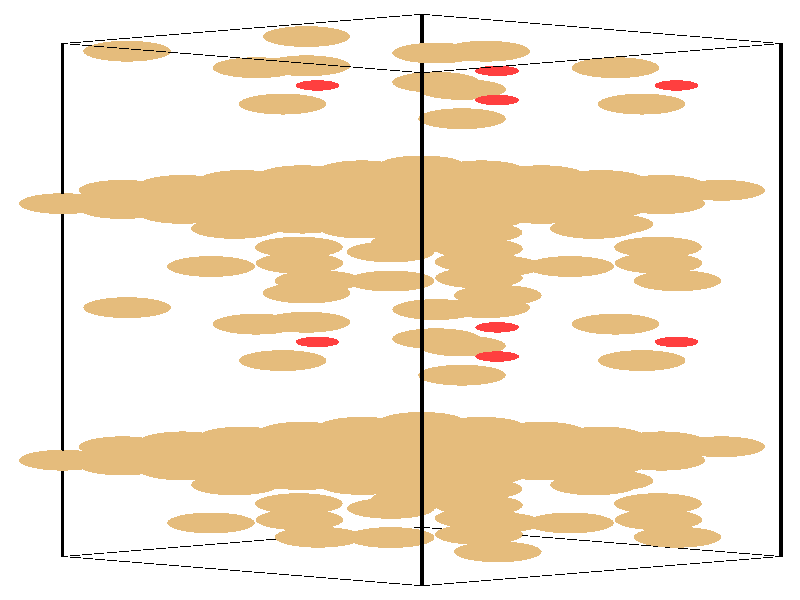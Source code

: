 #include "colors.inc"
#include "finish.inc"

global_settings {assumed_gamma 1 max_trace_level 6}
background {color White}
camera {orthographic
  right -24.13*x up 76.08*y
  direction 1.00*z
  location <0,0,50.00> look_at <0,0,0>}
light_source {<  2.00,   3.00,  40.00> color White
  area_light <0.70, 0, 0>, <0, 0.70, 0>, 3, 3
  adaptive 1 jitter}

#declare simple = finish {phong 0.7}
#declare pale = finish {ambient .5 diffuse .85 roughness .001 specular 0.200 }
#declare intermediate = finish {ambient 0.3 diffuse 0.6 specular 0.10 roughness 0.04 }
#declare vmd = finish {ambient .0 diffuse .65 phong 0.1 phong_size 40. specular 0.500 }
#declare jmol = finish {ambient .2 diffuse .6 specular 1 roughness .001 metallic}
#declare ase2 = finish {ambient 0.05 brilliance 3 diffuse 0.6 metallic specular 0.70 roughness 0.04 reflection 0.15}
#declare ase3 = finish {ambient .15 brilliance 2 diffuse .6 metallic specular 1. roughness .001 reflection .0}
#declare glass = finish {ambient .05 diffuse .3 specular 1. roughness .001}
#declare glass2 = finish {ambient .0 diffuse .3 specular 1. reflection .25 roughness .001}
#declare Rcell = 0.050;
#declare Rbond = 0.100;

#macro atom(LOC, R, COL, TRANS, FIN)
  sphere{LOC, R texture{pigment{color COL transmit TRANS} finish{FIN}}}
#end
#macro constrain(LOC, R, COL, TRANS FIN)
union{torus{R, Rcell rotate 45*z texture{pigment{color COL transmit TRANS} finish{FIN}}}
      torus{R, Rcell rotate -45*z texture{pigment{color COL transmit TRANS} finish{FIN}}}
      translate LOC}
#end

cylinder {<-10.17, -32.52, -33.83>, <  0.66, -36.23, -23.65>, Rcell pigment {Black}}
cylinder {<  0.66, -28.82, -44.00>, < 11.49, -32.52, -33.83>, Rcell pigment {Black}}
cylinder {<  0.66,  36.23, -20.33>, < 11.49,  32.52, -10.15>, Rcell pigment {Black}}
cylinder {<-10.17,  32.52, -10.15>, <  0.66,  28.82,   0.03>, Rcell pigment {Black}}
cylinder {<-10.17, -32.52, -33.83>, <  0.66, -28.82, -44.00>, Rcell pigment {Black}}
cylinder {<  0.66, -36.23, -23.65>, < 11.49, -32.52, -33.83>, Rcell pigment {Black}}
cylinder {<  0.66,  28.82,   0.03>, < 11.49,  32.52, -10.15>, Rcell pigment {Black}}
cylinder {<-10.17,  32.52, -10.15>, <  0.66,  36.23, -20.33>, Rcell pigment {Black}}
cylinder {<-10.17, -32.52, -33.83>, <-10.17,  32.52, -10.15>, Rcell pigment {Black}}
cylinder {<  0.66, -36.23, -23.65>, <  0.66,  28.82,   0.03>, Rcell pigment {Black}}
cylinder {< 11.49, -32.52, -33.83>, < 11.49,  32.52, -10.15>, Rcell pigment {Black}}
cylinder {<  0.66, -28.82, -44.00>, <  0.66,  36.23, -20.33>, Rcell pigment {Black}}
atom(<-10.17, -20.31, -29.38>, 1.32, rgb <0.78, 0.50, 0.20>, 0.0, ase3) // #0 
atom(< -8.37, -20.92, -27.68>, 1.32, rgb <0.78, 0.50, 0.20>, 0.0, ase3) // #1 
atom(< -6.56, -21.54, -25.99>, 1.32, rgb <0.78, 0.50, 0.20>, 0.0, ase3) // #2 
atom(< -8.37, -19.69, -31.08>, 1.32, rgb <0.78, 0.50, 0.20>, 0.0, ase3) // #3 
atom(< -6.56, -20.31, -29.38>, 1.32, rgb <0.78, 0.50, 0.20>, 0.0, ase3) // #4 
atom(< -4.76, -20.92, -27.68>, 1.32, rgb <0.78, 0.50, 0.20>, 0.0, ase3) // #5 
atom(< -6.56, -19.07, -32.77>, 1.32, rgb <0.78, 0.50, 0.20>, 0.0, ase3) // #6 
atom(< -4.76, -19.69, -31.08>, 1.32, rgb <0.78, 0.50, 0.20>, 0.0, ase3) // #7 
atom(< -2.95, -20.31, -29.38>, 1.32, rgb <0.78, 0.50, 0.20>, 0.0, ase3) // #8 
atom(< -8.37, -18.61, -28.76>, 1.32, rgb <0.78, 0.50, 0.20>, 0.0, ase3) // #9 
atom(< -6.56, -19.23, -27.07>, 1.32, rgb <0.78, 0.50, 0.20>, 0.0, ase3) // #10 
atom(< -4.76, -19.85, -25.37>, 1.32, rgb <0.78, 0.50, 0.20>, 0.0, ase3) // #11 
atom(< -6.56, -17.99, -30.46>, 1.32, rgb <0.78, 0.50, 0.20>, 0.0, ase3) // #12 
atom(< -4.76, -18.61, -28.76>, 1.32, rgb <0.78, 0.50, 0.20>, 0.0, ase3) // #13 
atom(< -2.95, -19.23, -27.07>, 1.32, rgb <0.78, 0.50, 0.20>, 0.0, ase3) // #14 
atom(< -4.76, -17.38, -32.15>, 1.32, rgb <0.78, 0.50, 0.20>, 0.0, ase3) // #15 
atom(< -2.95, -17.99, -30.46>, 1.32, rgb <0.78, 0.50, 0.20>, 0.0, ase3) // #16 
atom(< -1.14, -18.61, -28.76>, 1.32, rgb <0.78, 0.50, 0.20>, 0.0, ase3) // #17 
atom(< -4.33,  -3.06, -20.09>, 1.32, rgb <0.78, 0.50, 0.20>, 0.0, ase3) // #18 
atom(<  2.95,   0.59, -18.14>, 1.32, rgb <0.78, 0.50, 0.20>, 0.0, ase3) // #19 
atom(<  2.60,  -0.97, -22.55>, 1.32, rgb <0.78, 0.50, 0.20>, 0.0, ase3) // #20 
atom(<  0.91,  11.46, -26.39>, 1.32, rgb <0.78, 0.50, 0.20>, 0.0, ase3) // #21 
atom(< -4.98,   9.08, -14.87>, 1.32, rgb <0.78, 0.50, 0.20>, 0.0, ase3) // #22 
atom(< -3.03,   4.66, -17.09>, 1.32, rgb <0.78, 0.50, 0.20>, 0.0, ase3) // #23 
atom(< -0.28,   2.40, -17.43>, 1.32, rgb <0.78, 0.50, 0.20>, 0.0, ase3) // #24 
atom(<  7.78,   6.70, -20.70>, 1.32, rgb <0.78, 0.50, 0.20>, 0.0, ase3) // #25 
atom(< -3.54,  -7.68, -20.74>, 1.32, rgb <0.78, 0.50, 0.20>, 0.0, ase3) // #26 
atom(<  2.93,  -7.17, -18.17>, 0.66, rgb <1.00, 0.05, 0.05>, 0.0, ase3) // #27 
atom(< -4.93, -19.83, -27.90>, 0.76, rgb <0.56, 0.56, 0.56>, 0.0, ase3) // #28 
atom(<-10.17,  12.22, -17.54>, 1.32, rgb <0.78, 0.50, 0.20>, 0.0, ase3) // #29 
atom(< -8.37,  11.60, -15.85>, 1.32, rgb <0.78, 0.50, 0.20>, 0.0, ase3) // #30 
atom(< -6.56,  10.98, -14.15>, 1.32, rgb <0.78, 0.50, 0.20>, 0.0, ase3) // #31 
atom(< -8.37,  12.83, -19.24>, 1.32, rgb <0.78, 0.50, 0.20>, 0.0, ase3) // #32 
atom(< -6.56,  12.22, -17.54>, 1.32, rgb <0.78, 0.50, 0.20>, 0.0, ase3) // #33 
atom(< -4.76,  11.60, -15.85>, 1.32, rgb <0.78, 0.50, 0.20>, 0.0, ase3) // #34 
atom(< -6.56,  13.45, -20.93>, 1.32, rgb <0.78, 0.50, 0.20>, 0.0, ase3) // #35 
atom(< -4.76,  12.83, -19.24>, 1.32, rgb <0.78, 0.50, 0.20>, 0.0, ase3) // #36 
atom(< -2.95,  12.22, -17.54>, 1.32, rgb <0.78, 0.50, 0.20>, 0.0, ase3) // #37 
atom(< -8.37,  13.91, -16.92>, 1.32, rgb <0.78, 0.50, 0.20>, 0.0, ase3) // #38 
atom(< -6.56,  13.29, -15.23>, 1.32, rgb <0.78, 0.50, 0.20>, 0.0, ase3) // #39 
atom(< -4.76,  12.68, -13.53>, 1.32, rgb <0.78, 0.50, 0.20>, 0.0, ase3) // #40 
atom(< -6.56,  14.53, -18.62>, 1.32, rgb <0.78, 0.50, 0.20>, 0.0, ase3) // #41 
atom(< -4.76,  13.91, -16.92>, 1.32, rgb <0.78, 0.50, 0.20>, 0.0, ase3) // #42 
atom(< -2.95,  13.29, -15.23>, 1.32, rgb <0.78, 0.50, 0.20>, 0.0, ase3) // #43 
atom(< -4.76,  15.15, -20.32>, 1.32, rgb <0.78, 0.50, 0.20>, 0.0, ase3) // #44 
atom(< -2.95,  14.53, -18.62>, 1.32, rgb <0.78, 0.50, 0.20>, 0.0, ase3) // #45 
atom(< -1.14,  13.91, -16.92>, 1.32, rgb <0.78, 0.50, 0.20>, 0.0, ase3) // #46 
atom(< -4.33,  29.46,  -8.25>, 1.32, rgb <0.78, 0.50, 0.20>, 0.0, ase3) // #47 
atom(<  2.95, -31.93, -29.98>, 1.32, rgb <0.78, 0.50, 0.20>, 0.0, ase3) // #48 
atom(<  2.60,  31.55, -10.71>, 1.32, rgb <0.78, 0.50, 0.20>, 0.0, ase3) // #49 
atom(<  0.91, -21.06, -38.23>, 1.32, rgb <0.78, 0.50, 0.20>, 0.0, ase3) // #50 
atom(< -4.98, -23.44, -26.71>, 1.32, rgb <0.78, 0.50, 0.20>, 0.0, ase3) // #51 
atom(< -3.03, -27.87, -28.93>, 1.32, rgb <0.78, 0.50, 0.20>, 0.0, ase3) // #52 
atom(< -0.28, -30.12, -29.27>, 1.32, rgb <0.78, 0.50, 0.20>, 0.0, ase3) // #53 
atom(<  7.78, -25.82, -32.54>, 1.32, rgb <0.78, 0.50, 0.20>, 0.0, ase3) // #54 
atom(< -3.54,  24.84,  -8.90>, 1.32, rgb <0.78, 0.50, 0.20>, 0.0, ase3) // #55 
atom(<  2.93,  25.35,  -6.33>, 0.66, rgb <1.00, 0.05, 0.05>, 0.0, ase3) // #56 
atom(< -4.93,  12.69, -16.07>, 0.76, rgb <0.56, 0.56, 0.56>, 0.0, ase3) // #57 
atom(< -4.76, -18.45, -34.47>, 1.32, rgb <0.78, 0.50, 0.20>, 0.0, ase3) // #58 
atom(< -2.95, -19.07, -32.77>, 1.32, rgb <0.78, 0.50, 0.20>, 0.0, ase3) // #59 
atom(< -1.15, -19.69, -31.08>, 1.32, rgb <0.78, 0.50, 0.20>, 0.0, ase3) // #60 
atom(< -2.95, -17.84, -36.16>, 1.32, rgb <0.78, 0.50, 0.20>, 0.0, ase3) // #61 
atom(< -1.15, -18.45, -34.47>, 1.32, rgb <0.78, 0.50, 0.20>, 0.0, ase3) // #62 
atom(<  0.66, -19.07, -32.77>, 1.32, rgb <0.78, 0.50, 0.20>, 0.0, ase3) // #63 
atom(< -1.15, -17.22, -37.86>, 1.32, rgb <0.78, 0.50, 0.20>, 0.0, ase3) // #64 
atom(<  0.66, -17.84, -36.16>, 1.32, rgb <0.78, 0.50, 0.20>, 0.0, ase3) // #65 
atom(<  2.46, -18.45, -34.47>, 1.32, rgb <0.78, 0.50, 0.20>, 0.0, ase3) // #66 
atom(< -2.95, -16.76, -33.85>, 1.32, rgb <0.78, 0.50, 0.20>, 0.0, ase3) // #67 
atom(< -1.15, -17.38, -32.15>, 1.32, rgb <0.78, 0.50, 0.20>, 0.0, ase3) // #68 
atom(<  0.66, -17.99, -30.46>, 1.32, rgb <0.78, 0.50, 0.20>, 0.0, ase3) // #69 
atom(< -1.15, -16.14, -35.55>, 1.32, rgb <0.78, 0.50, 0.20>, 0.0, ase3) // #70 
atom(<  0.66, -16.76, -33.85>, 1.32, rgb <0.78, 0.50, 0.20>, 0.0, ase3) // #71 
atom(<  2.46, -17.38, -32.15>, 1.32, rgb <0.78, 0.50, 0.20>, 0.0, ase3) // #72 
atom(<  0.66, -15.52, -37.24>, 1.32, rgb <0.78, 0.50, 0.20>, 0.0, ase3) // #73 
atom(<  2.46, -16.14, -35.55>, 1.32, rgb <0.78, 0.50, 0.20>, 0.0, ase3) // #74 
atom(<  4.27, -16.76, -33.85>, 1.32, rgb <0.78, 0.50, 0.20>, 0.0, ase3) // #75 
atom(<  1.09,  -1.21, -25.18>, 1.32, rgb <0.78, 0.50, 0.20>, 0.0, ase3) // #76 
atom(<  8.37,   2.44, -23.23>, 1.32, rgb <0.78, 0.50, 0.20>, 0.0, ase3) // #77 
atom(< -2.82,  -2.82, -17.46>, 1.32, rgb <0.78, 0.50, 0.20>, 0.0, ase3) // #78 
atom(< -4.51,   9.61, -21.30>, 1.32, rgb <0.78, 0.50, 0.20>, 0.0, ase3) // #79 
atom(<  0.44,  10.93, -19.96>, 1.32, rgb <0.78, 0.50, 0.20>, 0.0, ase3) // #80 
atom(<  2.38,   6.51, -22.18>, 1.32, rgb <0.78, 0.50, 0.20>, 0.0, ase3) // #81 
atom(<  5.13,   4.25, -22.52>, 1.32, rgb <0.78, 0.50, 0.20>, 0.0, ase3) // #82 
atom(<  2.37,   4.85, -15.61>, 1.32, rgb <0.78, 0.50, 0.20>, 0.0, ase3) // #83 
atom(<  1.87,  -5.83, -25.82>, 1.32, rgb <0.78, 0.50, 0.20>, 0.0, ase3) // #84 
atom(<  8.34,  -5.32, -23.26>, 0.66, rgb <1.00, 0.05, 0.05>, 0.0, ase3) // #85 
atom(<  0.48, -17.98, -32.99>, 0.76, rgb <0.56, 0.56, 0.56>, 0.0, ase3) // #86 
atom(< -4.76,  14.07, -22.63>, 1.32, rgb <0.78, 0.50, 0.20>, 0.0, ase3) // #87 
atom(< -2.95,  13.45, -20.93>, 1.32, rgb <0.78, 0.50, 0.20>, 0.0, ase3) // #88 
atom(< -1.15,  12.83, -19.24>, 1.32, rgb <0.78, 0.50, 0.20>, 0.0, ase3) // #89 
atom(< -2.95,  14.69, -24.33>, 1.32, rgb <0.78, 0.50, 0.20>, 0.0, ase3) // #90 
atom(< -1.15,  14.07, -22.63>, 1.32, rgb <0.78, 0.50, 0.20>, 0.0, ase3) // #91 
atom(<  0.66,  13.45, -20.93>, 1.32, rgb <0.78, 0.50, 0.20>, 0.0, ase3) // #92 
atom(< -1.15,  15.30, -26.02>, 1.32, rgb <0.78, 0.50, 0.20>, 0.0, ase3) // #93 
atom(<  0.66,  14.69, -24.33>, 1.32, rgb <0.78, 0.50, 0.20>, 0.0, ase3) // #94 
atom(<  2.46,  14.07, -22.63>, 1.32, rgb <0.78, 0.50, 0.20>, 0.0, ase3) // #95 
atom(< -2.95,  15.76, -22.01>, 1.32, rgb <0.78, 0.50, 0.20>, 0.0, ase3) // #96 
atom(< -1.15,  15.15, -20.32>, 1.32, rgb <0.78, 0.50, 0.20>, 0.0, ase3) // #97 
atom(<  0.66,  14.53, -18.62>, 1.32, rgb <0.78, 0.50, 0.20>, 0.0, ase3) // #98 
atom(< -1.15,  16.38, -23.71>, 1.32, rgb <0.78, 0.50, 0.20>, 0.0, ase3) // #99 
atom(<  0.66,  15.76, -22.01>, 1.32, rgb <0.78, 0.50, 0.20>, 0.0, ase3) // #100 
atom(<  2.46,  15.15, -20.32>, 1.32, rgb <0.78, 0.50, 0.20>, 0.0, ase3) // #101 
atom(<  0.66,  17.00, -25.41>, 1.32, rgb <0.78, 0.50, 0.20>, 0.0, ase3) // #102 
atom(<  2.46,  16.38, -23.71>, 1.32, rgb <0.78, 0.50, 0.20>, 0.0, ase3) // #103 
atom(<  4.27,  15.76, -22.01>, 1.32, rgb <0.78, 0.50, 0.20>, 0.0, ase3) // #104 
atom(<  1.09,  31.31, -13.34>, 1.32, rgb <0.78, 0.50, 0.20>, 0.0, ase3) // #105 
atom(<  8.37, -30.08, -35.07>, 1.32, rgb <0.78, 0.50, 0.20>, 0.0, ase3) // #106 
atom(< -2.82,  29.70,  -5.62>, 1.32, rgb <0.78, 0.50, 0.20>, 0.0, ase3) // #107 
atom(< -4.51, -22.91, -33.14>, 1.32, rgb <0.78, 0.50, 0.20>, 0.0, ase3) // #108 
atom(<  0.44, -21.59, -31.80>, 1.32, rgb <0.78, 0.50, 0.20>, 0.0, ase3) // #109 
atom(<  2.38, -26.02, -34.02>, 1.32, rgb <0.78, 0.50, 0.20>, 0.0, ase3) // #110 
atom(<  5.13, -28.27, -34.36>, 1.32, rgb <0.78, 0.50, 0.20>, 0.0, ase3) // #111 
atom(<  2.37, -27.67, -27.45>, 1.32, rgb <0.78, 0.50, 0.20>, 0.0, ase3) // #112 
atom(<  1.87,  26.70, -13.99>, 1.32, rgb <0.78, 0.50, 0.20>, 0.0, ase3) // #113 
atom(<  8.34,  27.20, -11.42>, 0.66, rgb <1.00, 0.05, 0.05>, 0.0, ase3) // #114 
atom(<  0.48,  14.55, -21.15>, 0.76, rgb <0.56, 0.56, 0.56>, 0.0, ase3) // #115 
atom(< -4.76, -22.16, -24.29>, 1.32, rgb <0.78, 0.50, 0.20>, 0.0, ase3) // #116 
atom(< -2.95, -22.78, -22.59>, 1.32, rgb <0.78, 0.50, 0.20>, 0.0, ase3) // #117 
atom(< -1.14, -23.39, -20.90>, 1.32, rgb <0.78, 0.50, 0.20>, 0.0, ase3) // #118 
atom(< -2.95, -21.54, -25.99>, 1.32, rgb <0.78, 0.50, 0.20>, 0.0, ase3) // #119 
atom(< -1.15, -22.16, -24.29>, 1.32, rgb <0.78, 0.50, 0.20>, 0.0, ase3) // #120 
atom(<  0.66, -22.78, -22.59>, 1.32, rgb <0.78, 0.50, 0.20>, 0.0, ase3) // #121 
atom(< -1.15, -20.92, -27.68>, 1.32, rgb <0.78, 0.50, 0.20>, 0.0, ase3) // #122 
atom(<  0.66, -21.54, -25.99>, 1.32, rgb <0.78, 0.50, 0.20>, 0.0, ase3) // #123 
atom(<  2.46, -22.16, -24.29>, 1.32, rgb <0.78, 0.50, 0.20>, 0.0, ase3) // #124 
atom(< -2.95, -20.46, -23.67>, 1.32, rgb <0.78, 0.50, 0.20>, 0.0, ase3) // #125 
atom(< -1.15, -21.08, -21.98>, 1.32, rgb <0.78, 0.50, 0.20>, 0.0, ase3) // #126 
atom(<  0.66, -21.70, -20.28>, 1.32, rgb <0.78, 0.50, 0.20>, 0.0, ase3) // #127 
atom(< -1.15, -19.85, -25.37>, 1.32, rgb <0.78, 0.50, 0.20>, 0.0, ase3) // #128 
atom(<  0.66, -20.46, -23.67>, 1.32, rgb <0.78, 0.50, 0.20>, 0.0, ase3) // #129 
atom(<  2.46, -21.08, -21.98>, 1.32, rgb <0.78, 0.50, 0.20>, 0.0, ase3) // #130 
atom(<  0.66, -19.23, -27.07>, 1.32, rgb <0.78, 0.50, 0.20>, 0.0, ase3) // #131 
atom(<  2.46, -19.85, -25.37>, 1.32, rgb <0.78, 0.50, 0.20>, 0.0, ase3) // #132 
atom(<  4.27, -20.46, -23.67>, 1.32, rgb <0.78, 0.50, 0.20>, 0.0, ase3) // #133 
atom(<  1.09,  -4.91, -15.00>, 1.32, rgb <0.78, 0.50, 0.20>, 0.0, ase3) // #134 
atom(< -2.46,   2.44, -23.23>, 1.32, rgb <0.78, 0.50, 0.20>, 0.0, ase3) // #135 
atom(< -2.82,   0.88, -27.64>, 1.32, rgb <0.78, 0.50, 0.20>, 0.0, ase3) // #136 
atom(<  6.32,   9.61, -21.30>, 1.32, rgb <0.78, 0.50, 0.20>, 0.0, ase3) // #137 
atom(<  0.44,   7.23,  -9.78>, 1.32, rgb <0.78, 0.50, 0.20>, 0.0, ase3) // #138 
atom(<  2.38,   2.80, -12.01>, 1.32, rgb <0.78, 0.50, 0.20>, 0.0, ase3) // #139 
atom(< -5.70,   4.25, -22.52>, 1.32, rgb <0.78, 0.50, 0.20>, 0.0, ase3) // #140 
atom(<  2.37,   8.56, -25.79>, 1.32, rgb <0.78, 0.50, 0.20>, 0.0, ase3) // #141 
atom(<  1.87,  -9.53, -15.65>, 1.32, rgb <0.78, 0.50, 0.20>, 0.0, ase3) // #142 
atom(< -2.49,  -5.32, -23.26>, 0.66, rgb <1.00, 0.05, 0.05>, 0.0, ase3) // #143 
atom(<  0.48, -21.68, -22.81>, 0.76, rgb <0.56, 0.56, 0.56>, 0.0, ase3) // #144 
atom(< -4.76,  10.36, -12.45>, 1.32, rgb <0.78, 0.50, 0.20>, 0.0, ase3) // #145 
atom(< -2.95,   9.75, -10.76>, 1.32, rgb <0.78, 0.50, 0.20>, 0.0, ase3) // #146 
atom(< -1.14,   9.13,  -9.06>, 1.32, rgb <0.78, 0.50, 0.20>, 0.0, ase3) // #147 
atom(< -2.95,  10.98, -14.15>, 1.32, rgb <0.78, 0.50, 0.20>, 0.0, ase3) // #148 
atom(< -1.15,  10.36, -12.45>, 1.32, rgb <0.78, 0.50, 0.20>, 0.0, ase3) // #149 
atom(<  0.66,   9.75, -10.76>, 1.32, rgb <0.78, 0.50, 0.20>, 0.0, ase3) // #150 
atom(< -1.15,  11.60, -15.85>, 1.32, rgb <0.78, 0.50, 0.20>, 0.0, ase3) // #151 
atom(<  0.66,  10.98, -14.15>, 1.32, rgb <0.78, 0.50, 0.20>, 0.0, ase3) // #152 
atom(<  2.46,  10.36, -12.45>, 1.32, rgb <0.78, 0.50, 0.20>, 0.0, ase3) // #153 
atom(< -2.95,  12.06, -11.84>, 1.32, rgb <0.78, 0.50, 0.20>, 0.0, ase3) // #154 
atom(< -1.15,  11.44, -10.14>, 1.32, rgb <0.78, 0.50, 0.20>, 0.0, ase3) // #155 
atom(<  0.66,  10.83,  -8.44>, 1.32, rgb <0.78, 0.50, 0.20>, 0.0, ase3) // #156 
atom(< -1.15,  12.68, -13.53>, 1.32, rgb <0.78, 0.50, 0.20>, 0.0, ase3) // #157 
atom(<  0.66,  12.06, -11.84>, 1.32, rgb <0.78, 0.50, 0.20>, 0.0, ase3) // #158 
atom(<  2.46,  11.44, -10.14>, 1.32, rgb <0.78, 0.50, 0.20>, 0.0, ase3) // #159 
atom(<  0.66,  13.29, -15.23>, 1.32, rgb <0.78, 0.50, 0.20>, 0.0, ase3) // #160 
atom(<  2.46,  12.68, -13.53>, 1.32, rgb <0.78, 0.50, 0.20>, 0.0, ase3) // #161 
atom(<  4.27,  12.06, -11.84>, 1.32, rgb <0.78, 0.50, 0.20>, 0.0, ase3) // #162 
atom(<  1.09,  27.61,  -3.16>, 1.32, rgb <0.78, 0.50, 0.20>, 0.0, ase3) // #163 
atom(< -2.46, -30.08, -35.07>, 1.32, rgb <0.78, 0.50, 0.20>, 0.0, ase3) // #164 
atom(< -2.82,  33.41, -15.80>, 1.32, rgb <0.78, 0.50, 0.20>, 0.0, ase3) // #165 
atom(<  6.32, -22.91, -33.14>, 1.32, rgb <0.78, 0.50, 0.20>, 0.0, ase3) // #166 
atom(<  0.44, -25.29, -21.62>, 1.32, rgb <0.78, 0.50, 0.20>, 0.0, ase3) // #167 
atom(<  2.38, -29.72, -23.84>, 1.32, rgb <0.78, 0.50, 0.20>, 0.0, ase3) // #168 
atom(< -5.70, -28.27, -34.36>, 1.32, rgb <0.78, 0.50, 0.20>, 0.0, ase3) // #169 
atom(<  2.37, -23.97, -37.63>, 1.32, rgb <0.78, 0.50, 0.20>, 0.0, ase3) // #170 
atom(<  1.87,  22.99,  -3.81>, 1.32, rgb <0.78, 0.50, 0.20>, 0.0, ase3) // #171 
atom(< -2.49,  27.20, -11.42>, 0.66, rgb <1.00, 0.05, 0.05>, 0.0, ase3) // #172 
atom(<  0.48,  10.84, -10.98>, 0.76, rgb <0.56, 0.56, 0.56>, 0.0, ase3) // #173 
atom(<  0.66, -20.31, -29.38>, 1.32, rgb <0.78, 0.50, 0.20>, 0.0, ase3) // #174 
atom(<  2.46, -20.92, -27.68>, 1.32, rgb <0.78, 0.50, 0.20>, 0.0, ase3) // #175 
atom(<  4.27, -21.54, -25.99>, 1.32, rgb <0.78, 0.50, 0.20>, 0.0, ase3) // #176 
atom(<  2.46, -19.69, -31.08>, 1.32, rgb <0.78, 0.50, 0.20>, 0.0, ase3) // #177 
atom(<  4.27, -20.31, -29.38>, 1.32, rgb <0.78, 0.50, 0.20>, 0.0, ase3) // #178 
atom(<  6.07, -20.92, -27.68>, 1.32, rgb <0.78, 0.50, 0.20>, 0.0, ase3) // #179 
atom(<  4.27, -19.07, -32.77>, 1.32, rgb <0.78, 0.50, 0.20>, 0.0, ase3) // #180 
atom(<  6.07, -19.69, -31.08>, 1.32, rgb <0.78, 0.50, 0.20>, 0.0, ase3) // #181 
atom(<  7.88, -20.31, -29.38>, 1.32, rgb <0.78, 0.50, 0.20>, 0.0, ase3) // #182 
atom(<  2.46, -18.61, -28.76>, 1.32, rgb <0.78, 0.50, 0.20>, 0.0, ase3) // #183 
atom(<  4.27, -19.23, -27.07>, 1.32, rgb <0.78, 0.50, 0.20>, 0.0, ase3) // #184 
atom(<  6.07, -19.85, -25.37>, 1.32, rgb <0.78, 0.50, 0.20>, 0.0, ase3) // #185 
atom(<  4.27, -17.99, -30.46>, 1.32, rgb <0.78, 0.50, 0.20>, 0.0, ase3) // #186 
atom(<  6.07, -18.61, -28.76>, 1.32, rgb <0.78, 0.50, 0.20>, 0.0, ase3) // #187 
atom(<  7.88, -19.23, -27.07>, 1.32, rgb <0.78, 0.50, 0.20>, 0.0, ase3) // #188 
atom(<  6.07, -17.38, -32.15>, 1.32, rgb <0.78, 0.50, 0.20>, 0.0, ase3) // #189 
atom(<  7.88, -17.99, -30.46>, 1.32, rgb <0.78, 0.50, 0.20>, 0.0, ase3) // #190 
atom(<  9.69, -18.61, -28.76>, 1.32, rgb <0.78, 0.50, 0.20>, 0.0, ase3) // #191 
atom(<  6.50,  -3.06, -20.09>, 1.32, rgb <0.78, 0.50, 0.20>, 0.0, ase3) // #192 
atom(<  2.95,   4.29, -28.32>, 1.32, rgb <0.78, 0.50, 0.20>, 0.0, ase3) // #193 
atom(< -8.23,  -0.97, -22.55>, 1.32, rgb <0.78, 0.50, 0.20>, 0.0, ase3) // #194 
atom(<  0.91,   7.76, -16.21>, 1.32, rgb <0.78, 0.50, 0.20>, 0.0, ase3) // #195 
atom(<  5.85,   9.08, -14.87>, 1.32, rgb <0.78, 0.50, 0.20>, 0.0, ase3) // #196 
atom(<  7.80,   4.66, -17.09>, 1.32, rgb <0.78, 0.50, 0.20>, 0.0, ase3) // #197 
atom(< -0.28,   6.10, -27.61>, 1.32, rgb <0.78, 0.50, 0.20>, 0.0, ase3) // #198 
atom(< -3.05,   6.70, -20.70>, 1.32, rgb <0.78, 0.50, 0.20>, 0.0, ase3) // #199 
atom(<  7.29,  -7.68, -20.74>, 1.32, rgb <0.78, 0.50, 0.20>, 0.0, ase3) // #200 
atom(<  2.93,  -3.47, -28.35>, 0.66, rgb <1.00, 0.05, 0.05>, 0.0, ase3) // #201 
atom(<  5.90, -19.83, -27.90>, 0.76, rgb <0.56, 0.56, 0.56>, 0.0, ase3) // #202 
atom(<  0.66,  12.22, -17.54>, 1.32, rgb <0.78, 0.50, 0.20>, 0.0, ase3) // #203 
atom(<  2.46,  11.60, -15.85>, 1.32, rgb <0.78, 0.50, 0.20>, 0.0, ase3) // #204 
atom(<  4.27,  10.98, -14.15>, 1.32, rgb <0.78, 0.50, 0.20>, 0.0, ase3) // #205 
atom(<  2.46,  12.83, -19.24>, 1.32, rgb <0.78, 0.50, 0.20>, 0.0, ase3) // #206 
atom(<  4.27,  12.22, -17.54>, 1.32, rgb <0.78, 0.50, 0.20>, 0.0, ase3) // #207 
atom(<  6.07,  11.60, -15.85>, 1.32, rgb <0.78, 0.50, 0.20>, 0.0, ase3) // #208 
atom(<  4.27,  13.45, -20.93>, 1.32, rgb <0.78, 0.50, 0.20>, 0.0, ase3) // #209 
atom(<  6.07,  12.83, -19.24>, 1.32, rgb <0.78, 0.50, 0.20>, 0.0, ase3) // #210 
atom(<  7.88,  12.22, -17.54>, 1.32, rgb <0.78, 0.50, 0.20>, 0.0, ase3) // #211 
atom(<  2.46,  13.91, -16.92>, 1.32, rgb <0.78, 0.50, 0.20>, 0.0, ase3) // #212 
atom(<  4.27,  13.29, -15.23>, 1.32, rgb <0.78, 0.50, 0.20>, 0.0, ase3) // #213 
atom(<  6.07,  12.68, -13.53>, 1.32, rgb <0.78, 0.50, 0.20>, 0.0, ase3) // #214 
atom(<  4.27,  14.53, -18.62>, 1.32, rgb <0.78, 0.50, 0.20>, 0.0, ase3) // #215 
atom(<  6.07,  13.91, -16.92>, 1.32, rgb <0.78, 0.50, 0.20>, 0.0, ase3) // #216 
atom(<  7.88,  13.29, -15.23>, 1.32, rgb <0.78, 0.50, 0.20>, 0.0, ase3) // #217 
atom(<  6.07,  15.15, -20.32>, 1.32, rgb <0.78, 0.50, 0.20>, 0.0, ase3) // #218 
atom(<  7.88,  14.53, -18.62>, 1.32, rgb <0.78, 0.50, 0.20>, 0.0, ase3) // #219 
atom(<  9.69,  13.91, -16.92>, 1.32, rgb <0.78, 0.50, 0.20>, 0.0, ase3) // #220 
atom(<  6.50,  29.46,  -8.25>, 1.32, rgb <0.78, 0.50, 0.20>, 0.0, ase3) // #221 
atom(<  2.95, -28.23, -40.16>, 1.32, rgb <0.78, 0.50, 0.20>, 0.0, ase3) // #222 
atom(< -8.23,  31.55, -10.71>, 1.32, rgb <0.78, 0.50, 0.20>, 0.0, ase3) // #223 
atom(<  0.91, -24.77, -28.05>, 1.32, rgb <0.78, 0.50, 0.20>, 0.0, ase3) // #224 
atom(<  5.85, -23.44, -26.71>, 1.32, rgb <0.78, 0.50, 0.20>, 0.0, ase3) // #225 
atom(<  7.80, -27.87, -28.93>, 1.32, rgb <0.78, 0.50, 0.20>, 0.0, ase3) // #226 
atom(< -0.28, -26.42, -39.44>, 1.32, rgb <0.78, 0.50, 0.20>, 0.0, ase3) // #227 
atom(< -3.05, -25.82, -32.54>, 1.32, rgb <0.78, 0.50, 0.20>, 0.0, ase3) // #228 
atom(<  7.29,  24.84,  -8.90>, 1.32, rgb <0.78, 0.50, 0.20>, 0.0, ase3) // #229 
atom(<  2.93,  29.06, -16.51>, 0.66, rgb <1.00, 0.05, 0.05>, 0.0, ase3) // #230 
atom(<  5.90,  12.69, -16.07>, 0.76, rgb <0.56, 0.56, 0.56>, 0.0, ase3) // #231 
